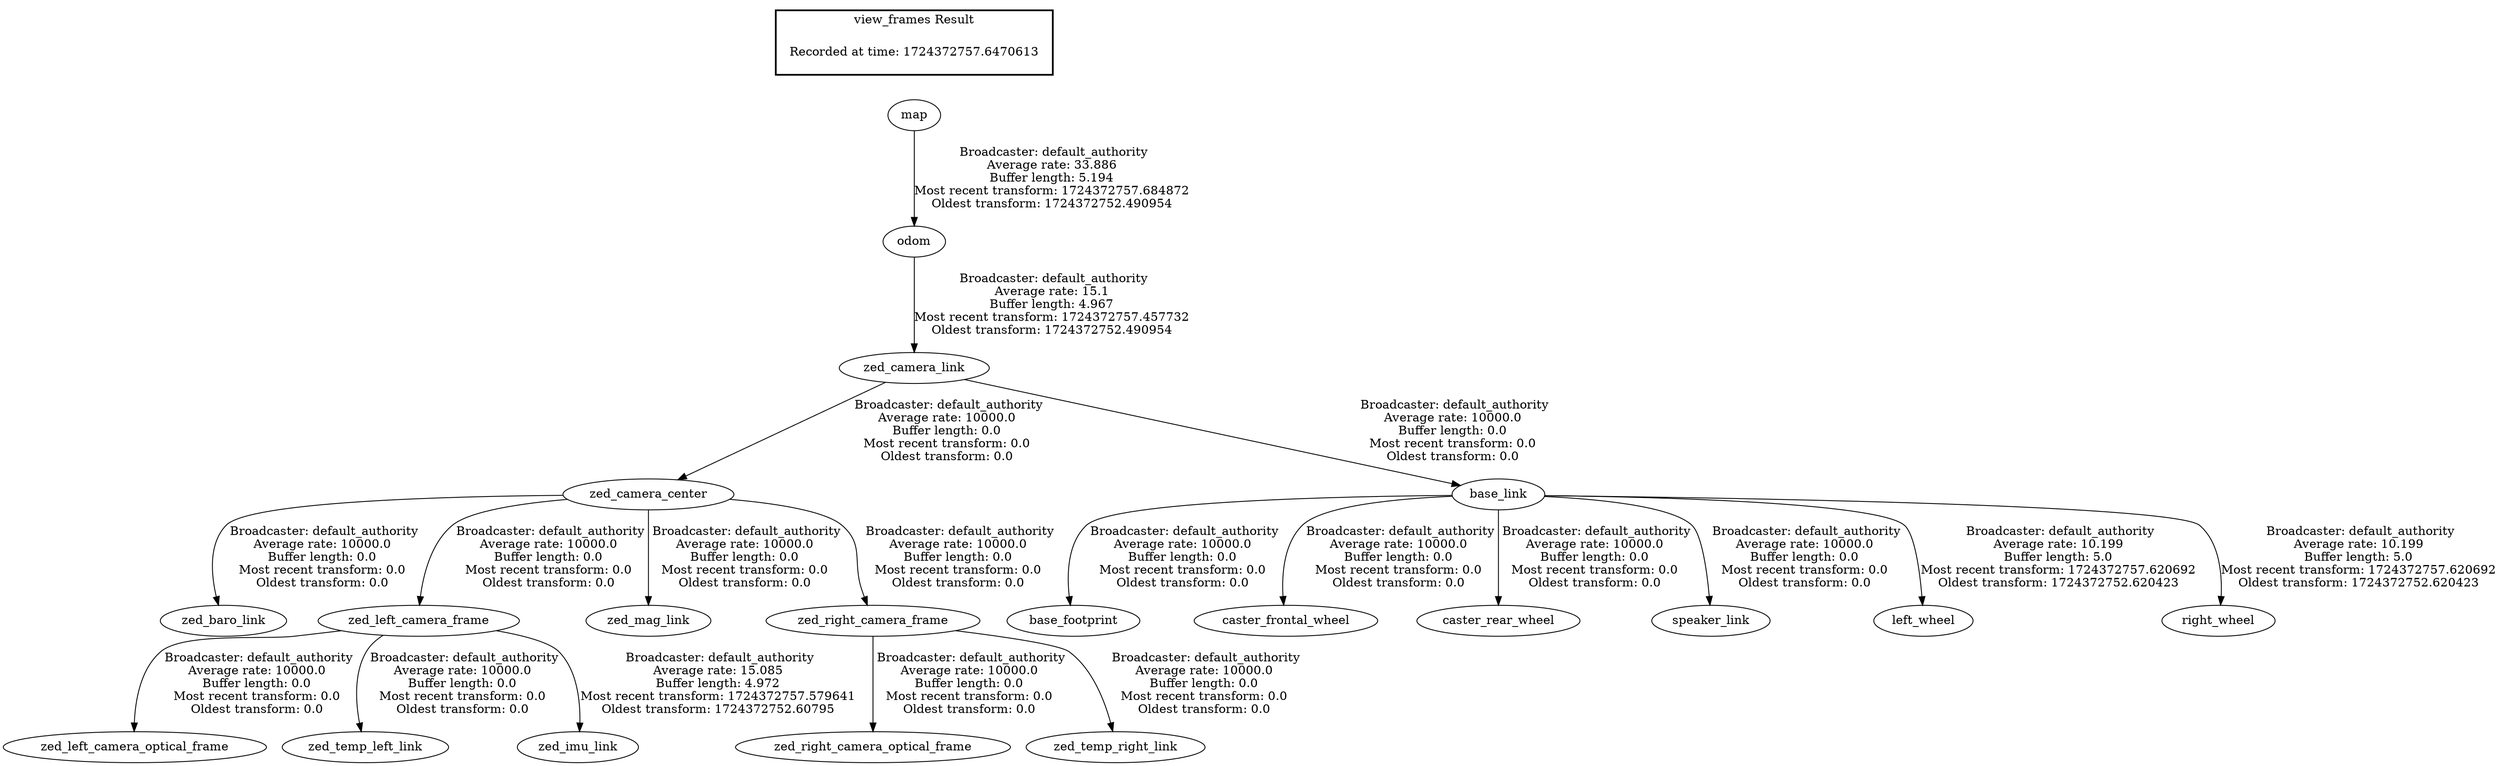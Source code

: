 digraph G {
"map" -> "odom"[label=" Broadcaster: default_authority\nAverage rate: 33.886\nBuffer length: 5.194\nMost recent transform: 1724372757.684872\nOldest transform: 1724372752.490954\n"];
"zed_camera_center" -> "zed_baro_link"[label=" Broadcaster: default_authority\nAverage rate: 10000.0\nBuffer length: 0.0\nMost recent transform: 0.0\nOldest transform: 0.0\n"];
"zed_camera_link" -> "zed_camera_center"[label=" Broadcaster: default_authority\nAverage rate: 10000.0\nBuffer length: 0.0\nMost recent transform: 0.0\nOldest transform: 0.0\n"];
"odom" -> "zed_camera_link"[label=" Broadcaster: default_authority\nAverage rate: 15.1\nBuffer length: 4.967\nMost recent transform: 1724372757.457732\nOldest transform: 1724372752.490954\n"];
"zed_camera_center" -> "zed_left_camera_frame"[label=" Broadcaster: default_authority\nAverage rate: 10000.0\nBuffer length: 0.0\nMost recent transform: 0.0\nOldest transform: 0.0\n"];
"zed_left_camera_frame" -> "zed_left_camera_optical_frame"[label=" Broadcaster: default_authority\nAverage rate: 10000.0\nBuffer length: 0.0\nMost recent transform: 0.0\nOldest transform: 0.0\n"];
"zed_camera_center" -> "zed_mag_link"[label=" Broadcaster: default_authority\nAverage rate: 10000.0\nBuffer length: 0.0\nMost recent transform: 0.0\nOldest transform: 0.0\n"];
"zed_camera_center" -> "zed_right_camera_frame"[label=" Broadcaster: default_authority\nAverage rate: 10000.0\nBuffer length: 0.0\nMost recent transform: 0.0\nOldest transform: 0.0\n"];
"zed_right_camera_frame" -> "zed_right_camera_optical_frame"[label=" Broadcaster: default_authority\nAverage rate: 10000.0\nBuffer length: 0.0\nMost recent transform: 0.0\nOldest transform: 0.0\n"];
"zed_left_camera_frame" -> "zed_temp_left_link"[label=" Broadcaster: default_authority\nAverage rate: 10000.0\nBuffer length: 0.0\nMost recent transform: 0.0\nOldest transform: 0.0\n"];
"zed_right_camera_frame" -> "zed_temp_right_link"[label=" Broadcaster: default_authority\nAverage rate: 10000.0\nBuffer length: 0.0\nMost recent transform: 0.0\nOldest transform: 0.0\n"];
"base_link" -> "base_footprint"[label=" Broadcaster: default_authority\nAverage rate: 10000.0\nBuffer length: 0.0\nMost recent transform: 0.0\nOldest transform: 0.0\n"];
"zed_camera_link" -> "base_link"[label=" Broadcaster: default_authority\nAverage rate: 10000.0\nBuffer length: 0.0\nMost recent transform: 0.0\nOldest transform: 0.0\n"];
"base_link" -> "caster_frontal_wheel"[label=" Broadcaster: default_authority\nAverage rate: 10000.0\nBuffer length: 0.0\nMost recent transform: 0.0\nOldest transform: 0.0\n"];
"base_link" -> "caster_rear_wheel"[label=" Broadcaster: default_authority\nAverage rate: 10000.0\nBuffer length: 0.0\nMost recent transform: 0.0\nOldest transform: 0.0\n"];
"base_link" -> "speaker_link"[label=" Broadcaster: default_authority\nAverage rate: 10000.0\nBuffer length: 0.0\nMost recent transform: 0.0\nOldest transform: 0.0\n"];
"zed_left_camera_frame" -> "zed_imu_link"[label=" Broadcaster: default_authority\nAverage rate: 15.085\nBuffer length: 4.972\nMost recent transform: 1724372757.579641\nOldest transform: 1724372752.60795\n"];
"base_link" -> "left_wheel"[label=" Broadcaster: default_authority\nAverage rate: 10.199\nBuffer length: 5.0\nMost recent transform: 1724372757.620692\nOldest transform: 1724372752.620423\n"];
"base_link" -> "right_wheel"[label=" Broadcaster: default_authority\nAverage rate: 10.199\nBuffer length: 5.0\nMost recent transform: 1724372757.620692\nOldest transform: 1724372752.620423\n"];
edge [style=invis];
 subgraph cluster_legend { style=bold; color=black; label ="view_frames Result";
"Recorded at time: 1724372757.6470613"[ shape=plaintext ] ;
}->"map";
}